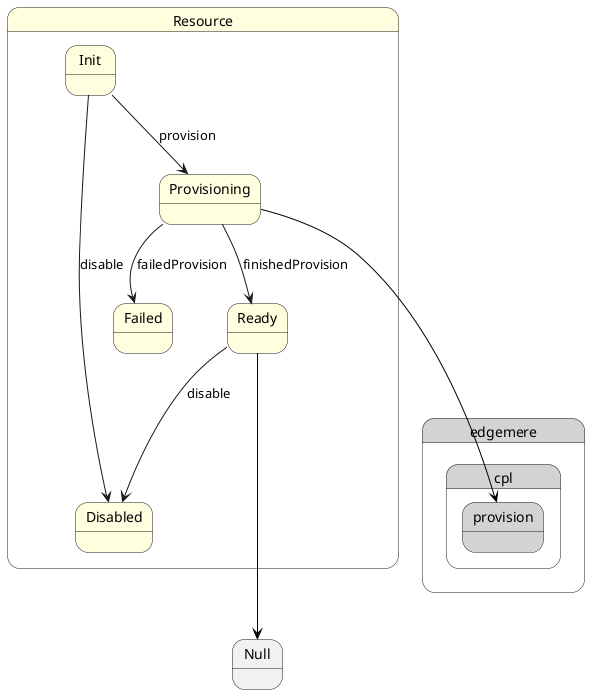 @startuml



state Resource #lightyellow {

    state Init #lightyellow {
    }

    state Provisioning #lightyellow {
    }

    state Failed #lightyellow {
    }

    state Ready #lightyellow {
    }

    state Disabled #lightyellow {
    }

}


Init --> Provisioning : provision

Init --> Disabled : disable

Provisioning --> Ready : finishedProvision

Provisioning --> Failed : failedProvision

Ready --> Disabled : disable



 state "edgemere" as edgemere #lightgray {
state "cpl" as edgemerecpl #lightgray {
state "provision" as edgemerecplprovision #lightgray {
}
}
}

 Provisioning -[#black]--> edgemerecplprovision
 
 
 Ready -[#black]--> Null
 

@enduml

